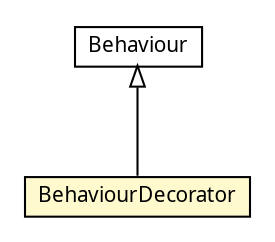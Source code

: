 #!/usr/local/bin/dot
#
# Class diagram 
# Generated by UMLGraph version 5.1 (http://www.umlgraph.org/)
#

digraph G {
	edge [fontname="arial",fontsize=10,labelfontname="arial",labelfontsize=10];
	node [fontname="arial",fontsize=10,shape=plaintext];
	nodesep=0.25;
	ranksep=0.5;
	// pl.staszczyk.mysimplebot1.behaviours.BehaviourDecorator
	c118 [label=<<table title="pl.staszczyk.mysimplebot1.behaviours.BehaviourDecorator" border="0" cellborder="1" cellspacing="0" cellpadding="2" port="p" bgcolor="lemonChiffon" href="./BehaviourDecorator.html">
		<tr><td><table border="0" cellspacing="0" cellpadding="1">
<tr><td align="center" balign="center"><font face="ariali"> BehaviourDecorator </font></td></tr>
		</table></td></tr>
		</table>>, fontname="arial", fontcolor="black", fontsize=10.0];
	// pl.staszczyk.mysimplebot1.behaviours.Behaviour
	c119 [label=<<table title="pl.staszczyk.mysimplebot1.behaviours.Behaviour" border="0" cellborder="1" cellspacing="0" cellpadding="2" port="p" href="./Behaviour.html">
		<tr><td><table border="0" cellspacing="0" cellpadding="1">
<tr><td align="center" balign="center"><font face="ariali"> Behaviour </font></td></tr>
		</table></td></tr>
		</table>>, fontname="arial", fontcolor="black", fontsize=10.0];
	//pl.staszczyk.mysimplebot1.behaviours.BehaviourDecorator extends pl.staszczyk.mysimplebot1.behaviours.Behaviour
	c119:p -> c118:p [dir=back,arrowtail=empty];
}

